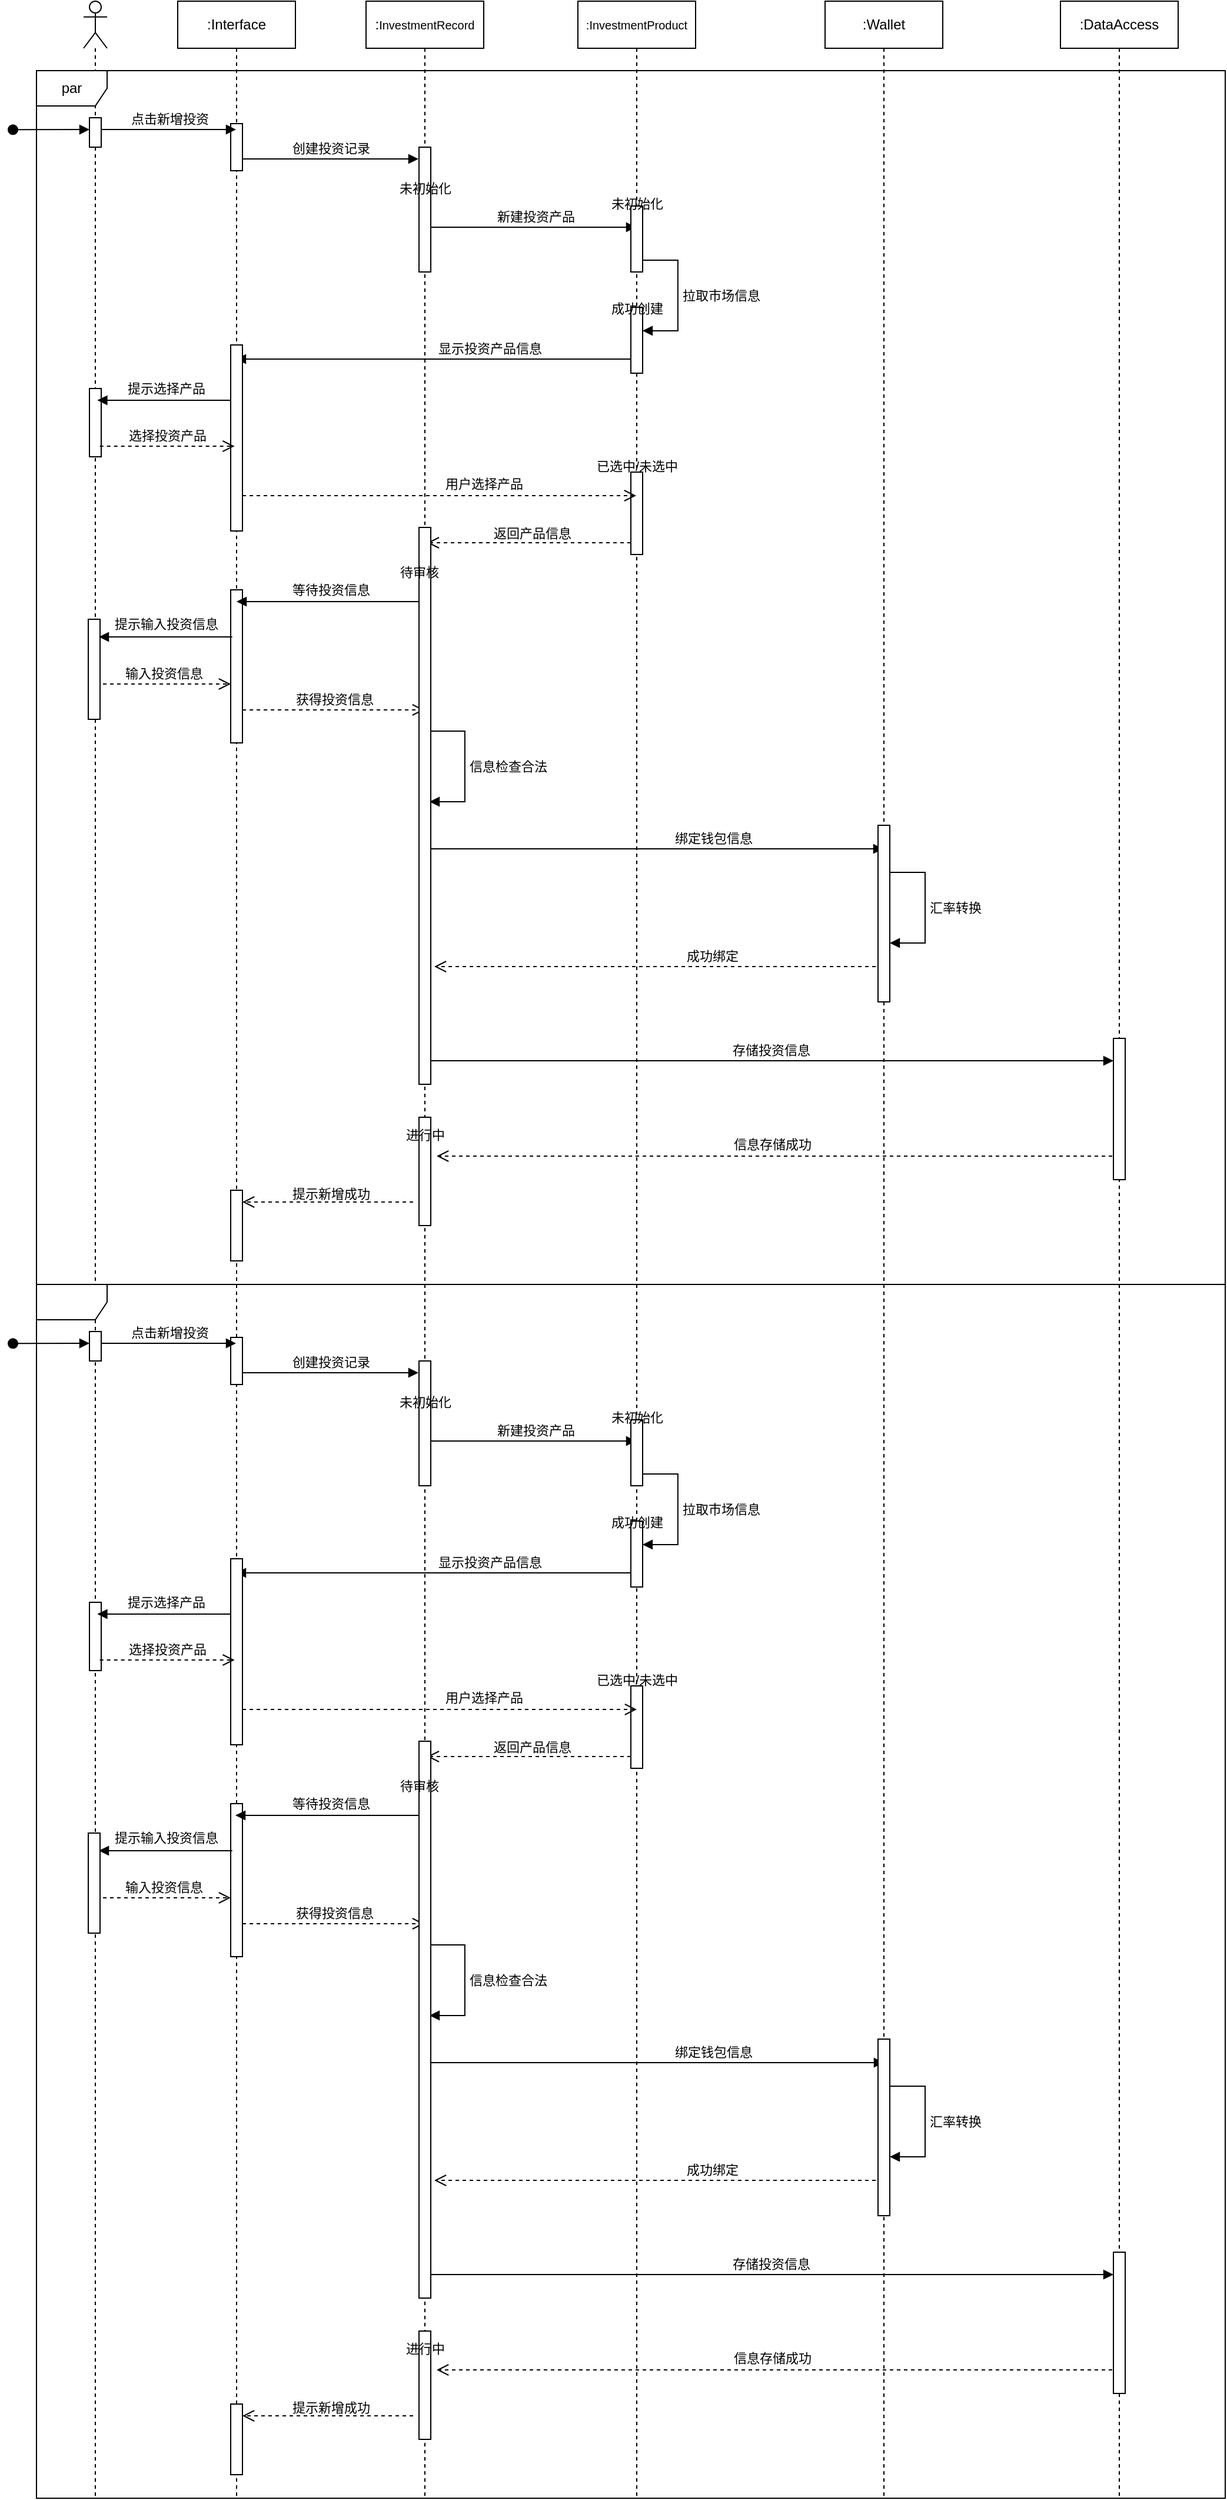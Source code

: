 <mxfile version="22.1.18" type="github">
  <diagram name="Page-1" id="2YBvvXClWsGukQMizWep">
    <mxGraphModel dx="2464" dy="832" grid="1" gridSize="10" guides="1" tooltips="1" connect="1" arrows="1" fold="1" page="1" pageScale="1" pageWidth="850" pageHeight="1100" math="0" shadow="0">
      <root>
        <mxCell id="0" />
        <mxCell id="1" parent="0" />
        <mxCell id="aM9ryv3xv72pqoxQDRHE-1" value="&lt;font style=&quot;font-size: 12px;&quot;&gt;:&lt;/font&gt;&lt;font style=&quot;font-size: 10px;&quot;&gt;InvestmentRecord&lt;/font&gt;" style="shape=umlLifeline;perimeter=lifelinePerimeter;whiteSpace=wrap;html=1;container=0;dropTarget=0;collapsible=0;recursiveResize=0;outlineConnect=0;portConstraint=eastwest;newEdgeStyle={&quot;edgeStyle&quot;:&quot;elbowEdgeStyle&quot;,&quot;elbow&quot;:&quot;vertical&quot;,&quot;curved&quot;:0,&quot;rounded&quot;:0};" parent="1" vertex="1">
          <mxGeometry x="270" y="50" width="100" height="2120" as="geometry" />
        </mxCell>
        <mxCell id="0F8jDRwpQhIUNMn6P4Vn-10" value="" style="html=1;points=[[0,0,0,0,5],[0,1,0,0,-5],[1,0,0,0,5],[1,1,0,0,-5]];perimeter=orthogonalPerimeter;outlineConnect=0;targetShapes=umlLifeline;portConstraint=eastwest;newEdgeStyle={&quot;curved&quot;:0,&quot;rounded&quot;:0};" parent="aM9ryv3xv72pqoxQDRHE-1" vertex="1">
          <mxGeometry x="45" y="124" width="10" height="106" as="geometry" />
        </mxCell>
        <mxCell id="0F8jDRwpQhIUNMn6P4Vn-77" value="" style="html=1;points=[];perimeter=orthogonalPerimeter;outlineConnect=0;targetShapes=umlLifeline;portConstraint=eastwest;newEdgeStyle={&quot;edgeStyle&quot;:&quot;elbowEdgeStyle&quot;,&quot;elbow&quot;:&quot;vertical&quot;,&quot;curved&quot;:0,&quot;rounded&quot;:0};" parent="aM9ryv3xv72pqoxQDRHE-1" vertex="1">
          <mxGeometry x="45" y="948" width="10" height="92" as="geometry" />
        </mxCell>
        <mxCell id="aM9ryv3xv72pqoxQDRHE-5" value="&lt;font style=&quot;font-size: 10px;&quot;&gt;:InvestmentProduct&lt;/font&gt;" style="shape=umlLifeline;perimeter=lifelinePerimeter;whiteSpace=wrap;html=1;container=0;dropTarget=0;collapsible=0;recursiveResize=0;outlineConnect=0;portConstraint=eastwest;newEdgeStyle={&quot;edgeStyle&quot;:&quot;elbowEdgeStyle&quot;,&quot;elbow&quot;:&quot;vertical&quot;,&quot;curved&quot;:0,&quot;rounded&quot;:0};" parent="1" vertex="1">
          <mxGeometry x="450" y="50" width="100" height="2120" as="geometry" />
        </mxCell>
        <mxCell id="ZWPyIBg1fmBrResqL_RG-47" value="" style="html=1;points=[];perimeter=orthogonalPerimeter;outlineConnect=0;targetShapes=umlLifeline;portConstraint=eastwest;newEdgeStyle={&quot;edgeStyle&quot;:&quot;elbowEdgeStyle&quot;,&quot;elbow&quot;:&quot;vertical&quot;,&quot;curved&quot;:0,&quot;rounded&quot;:0};" vertex="1" parent="aM9ryv3xv72pqoxQDRHE-5">
          <mxGeometry x="45" y="260" width="10" height="56" as="geometry" />
        </mxCell>
        <mxCell id="ZWPyIBg1fmBrResqL_RG-60" value="" style="html=1;points=[];perimeter=orthogonalPerimeter;outlineConnect=0;targetShapes=umlLifeline;portConstraint=eastwest;newEdgeStyle={&quot;edgeStyle&quot;:&quot;elbowEdgeStyle&quot;,&quot;elbow&quot;:&quot;vertical&quot;,&quot;curved&quot;:0,&quot;rounded&quot;:0};" vertex="1" parent="aM9ryv3xv72pqoxQDRHE-5">
          <mxGeometry x="45" y="400" width="10" height="70" as="geometry" />
        </mxCell>
        <mxCell id="ORx9DDc8K5r6ulXrz52M-3" value="" style="shape=umlLifeline;perimeter=lifelinePerimeter;whiteSpace=wrap;html=1;container=1;dropTarget=0;collapsible=0;recursiveResize=0;outlineConnect=0;portConstraint=eastwest;newEdgeStyle={&quot;curved&quot;:0,&quot;rounded&quot;:0};participant=umlActor;" parent="1" vertex="1">
          <mxGeometry x="30" y="50" width="20" height="2120" as="geometry" />
        </mxCell>
        <mxCell id="aM9ryv3xv72pqoxQDRHE-2" value="" style="html=1;points=[];perimeter=orthogonalPerimeter;outlineConnect=0;targetShapes=umlLifeline;portConstraint=eastwest;newEdgeStyle={&quot;edgeStyle&quot;:&quot;elbowEdgeStyle&quot;,&quot;elbow&quot;:&quot;vertical&quot;,&quot;curved&quot;:0,&quot;rounded&quot;:0};" parent="ORx9DDc8K5r6ulXrz52M-3" vertex="1">
          <mxGeometry x="5" y="99" width="10" height="25" as="geometry" />
        </mxCell>
        <mxCell id="ZWPyIBg1fmBrResqL_RG-54" value="" style="html=1;points=[];perimeter=orthogonalPerimeter;outlineConnect=0;targetShapes=umlLifeline;portConstraint=eastwest;newEdgeStyle={&quot;edgeStyle&quot;:&quot;elbowEdgeStyle&quot;,&quot;elbow&quot;:&quot;vertical&quot;,&quot;curved&quot;:0,&quot;rounded&quot;:0};" vertex="1" parent="ORx9DDc8K5r6ulXrz52M-3">
          <mxGeometry x="5" y="329" width="10" height="58" as="geometry" />
        </mxCell>
        <mxCell id="aM9ryv3xv72pqoxQDRHE-3" value="" style="html=1;verticalAlign=bottom;startArrow=oval;endArrow=block;startSize=8;edgeStyle=elbowEdgeStyle;elbow=vertical;curved=0;rounded=0;" parent="1" edge="1">
          <mxGeometry x="0.001" relative="1" as="geometry">
            <mxPoint x="-30" y="159.14" as="sourcePoint" />
            <mxPoint x="35" y="159.14" as="targetPoint" />
            <mxPoint as="offset" />
          </mxGeometry>
        </mxCell>
        <mxCell id="0F8jDRwpQhIUNMn6P4Vn-1" value=":Interface" style="shape=umlLifeline;perimeter=lifelinePerimeter;whiteSpace=wrap;html=1;container=1;dropTarget=0;collapsible=0;recursiveResize=0;outlineConnect=0;portConstraint=eastwest;newEdgeStyle={&quot;curved&quot;:0,&quot;rounded&quot;:0};" parent="1" vertex="1">
          <mxGeometry x="110" y="50" width="100" height="2120" as="geometry" />
        </mxCell>
        <mxCell id="0F8jDRwpQhIUNMn6P4Vn-27" value="" style="html=1;points=[];perimeter=orthogonalPerimeter;outlineConnect=0;targetShapes=umlLifeline;portConstraint=eastwest;newEdgeStyle={&quot;edgeStyle&quot;:&quot;elbowEdgeStyle&quot;,&quot;elbow&quot;:&quot;vertical&quot;,&quot;curved&quot;:0,&quot;rounded&quot;:0};" parent="0F8jDRwpQhIUNMn6P4Vn-1" vertex="1">
          <mxGeometry x="45" y="104" width="10" height="40" as="geometry" />
        </mxCell>
        <mxCell id="0F8jDRwpQhIUNMn6P4Vn-24" value="" style="html=1;points=[];perimeter=orthogonalPerimeter;outlineConnect=0;targetShapes=umlLifeline;portConstraint=eastwest;newEdgeStyle={&quot;edgeStyle&quot;:&quot;elbowEdgeStyle&quot;,&quot;elbow&quot;:&quot;vertical&quot;,&quot;curved&quot;:0,&quot;rounded&quot;:0};" parent="0F8jDRwpQhIUNMn6P4Vn-1" vertex="1">
          <mxGeometry x="45" y="500" width="10" height="130" as="geometry" />
        </mxCell>
        <mxCell id="ZWPyIBg1fmBrResqL_RG-86" value="" style="html=1;points=[];perimeter=orthogonalPerimeter;outlineConnect=0;targetShapes=umlLifeline;portConstraint=eastwest;newEdgeStyle={&quot;edgeStyle&quot;:&quot;elbowEdgeStyle&quot;,&quot;elbow&quot;:&quot;vertical&quot;,&quot;curved&quot;:0,&quot;rounded&quot;:0};" vertex="1" parent="0F8jDRwpQhIUNMn6P4Vn-1">
          <mxGeometry x="45" y="1010" width="10" height="60" as="geometry" />
        </mxCell>
        <mxCell id="0F8jDRwpQhIUNMn6P4Vn-3" value="点击新增投资" style="html=1;verticalAlign=bottom;endArrow=block;curved=0;rounded=0;" parent="1" edge="1">
          <mxGeometry x="-0.0" width="80" relative="1" as="geometry">
            <mxPoint x="45" y="159" as="sourcePoint" />
            <mxPoint x="159.5" y="159" as="targetPoint" />
            <mxPoint as="offset" />
          </mxGeometry>
        </mxCell>
        <mxCell id="0F8jDRwpQhIUNMn6P4Vn-5" value=":DataAccess" style="shape=umlLifeline;perimeter=lifelinePerimeter;whiteSpace=wrap;html=1;container=1;dropTarget=0;collapsible=0;recursiveResize=0;outlineConnect=0;portConstraint=eastwest;newEdgeStyle={&quot;curved&quot;:0,&quot;rounded&quot;:0};" parent="1" vertex="1">
          <mxGeometry x="860" y="50" width="100" height="2120" as="geometry" />
        </mxCell>
        <mxCell id="ZWPyIBg1fmBrResqL_RG-74" value="" style="html=1;points=[];perimeter=orthogonalPerimeter;outlineConnect=0;targetShapes=umlLifeline;portConstraint=eastwest;newEdgeStyle={&quot;edgeStyle&quot;:&quot;elbowEdgeStyle&quot;,&quot;elbow&quot;:&quot;vertical&quot;,&quot;curved&quot;:0,&quot;rounded&quot;:0};" vertex="1" parent="0F8jDRwpQhIUNMn6P4Vn-5">
          <mxGeometry x="45" y="881" width="10" height="120" as="geometry" />
        </mxCell>
        <mxCell id="0F8jDRwpQhIUNMn6P4Vn-6" value="创建投资记录" style="html=1;verticalAlign=bottom;endArrow=block;curved=0;rounded=0;" parent="1" source="0F8jDRwpQhIUNMn6P4Vn-27" edge="1">
          <mxGeometry x="0.003" width="80" relative="1" as="geometry">
            <mxPoint x="170" y="184" as="sourcePoint" />
            <mxPoint x="314.5" y="184" as="targetPoint" />
            <mxPoint as="offset" />
          </mxGeometry>
        </mxCell>
        <mxCell id="0F8jDRwpQhIUNMn6P4Vn-11" value="&lt;font style=&quot;font-size: 11px;&quot;&gt;未初始化&lt;/font&gt;" style="text;html=1;align=center;verticalAlign=middle;resizable=0;points=[];autosize=1;strokeColor=none;fillColor=none;" parent="1" vertex="1">
          <mxGeometry x="285" y="194" width="70" height="30" as="geometry" />
        </mxCell>
        <mxCell id="0F8jDRwpQhIUNMn6P4Vn-13" value="&lt;font style=&quot;font-size: 11px;&quot;&gt;新建投资产品&lt;/font&gt;" style="text;html=1;align=center;verticalAlign=middle;resizable=0;points=[];autosize=1;strokeColor=none;fillColor=none;" parent="1" vertex="1">
          <mxGeometry x="369" y="218" width="90" height="30" as="geometry" />
        </mxCell>
        <mxCell id="0F8jDRwpQhIUNMn6P4Vn-14" value="" style="html=1;verticalAlign=bottom;endArrow=block;curved=0;rounded=0;" parent="1" edge="1">
          <mxGeometry width="80" relative="1" as="geometry">
            <mxPoint x="325" y="242" as="sourcePoint" />
            <mxPoint x="499.5" y="242" as="targetPoint" />
          </mxGeometry>
        </mxCell>
        <mxCell id="0F8jDRwpQhIUNMn6P4Vn-16" value="&lt;font style=&quot;font-size: 11px;&quot;&gt;提示选择产品&lt;/font&gt;" style="text;html=1;align=center;verticalAlign=middle;resizable=0;points=[];autosize=1;strokeColor=none;fillColor=none;" parent="1" vertex="1">
          <mxGeometry x="55.07" y="364" width="90" height="30" as="geometry" />
        </mxCell>
        <mxCell id="0F8jDRwpQhIUNMn6P4Vn-22" value="输入投资信息" style="html=1;verticalAlign=bottom;endArrow=open;dashed=1;endSize=8;curved=0;rounded=0;" parent="1" edge="1">
          <mxGeometry x="-0.0" relative="1" as="geometry">
            <mxPoint x="40.5" y="630" as="sourcePoint" />
            <mxPoint x="155" y="630" as="targetPoint" />
            <mxPoint as="offset" />
          </mxGeometry>
        </mxCell>
        <mxCell id="0F8jDRwpQhIUNMn6P4Vn-23" value="获得投资信息" style="html=1;verticalAlign=bottom;endArrow=open;dashed=1;endSize=8;curved=0;rounded=0;" parent="1" edge="1">
          <mxGeometry x="-0.0" relative="1" as="geometry">
            <mxPoint x="165.04" y="652" as="sourcePoint" />
            <mxPoint x="319.54" y="652" as="targetPoint" />
            <mxPoint as="offset" />
          </mxGeometry>
        </mxCell>
        <mxCell id="0F8jDRwpQhIUNMn6P4Vn-25" value="" style="html=1;verticalAlign=bottom;endArrow=block;curved=0;rounded=0;exitX=0.961;exitY=1;exitDx=0;exitDy=0;exitPerimeter=0;" parent="1" edge="1" target="0F8jDRwpQhIUNMn6P4Vn-1">
          <mxGeometry width="80" relative="1" as="geometry">
            <mxPoint x="315.0" y="560" as="sourcePoint" />
            <mxPoint x="201.68" y="560" as="targetPoint" />
          </mxGeometry>
        </mxCell>
        <mxCell id="0F8jDRwpQhIUNMn6P4Vn-38" value="拉取市场信息" style="html=1;align=left;spacingLeft=2;endArrow=block;rounded=0;edgeStyle=orthogonalEdgeStyle;curved=0;rounded=0;" parent="1" edge="1">
          <mxGeometry relative="1" as="geometry">
            <mxPoint x="504.97" y="270" as="sourcePoint" />
            <Array as="points">
              <mxPoint x="534.97" y="269.97" />
              <mxPoint x="534.97" y="329.97" />
            </Array>
            <mxPoint x="504.97" y="329.97" as="targetPoint" />
            <mxPoint as="offset" />
          </mxGeometry>
        </mxCell>
        <mxCell id="0F8jDRwpQhIUNMn6P4Vn-66" value="信息检查合法" style="html=1;align=left;spacingLeft=2;endArrow=block;rounded=0;edgeStyle=orthogonalEdgeStyle;curved=0;rounded=0;" parent="1" edge="1">
          <mxGeometry x="-0.001" relative="1" as="geometry">
            <mxPoint x="323.97" y="670" as="sourcePoint" />
            <Array as="points">
              <mxPoint x="353.97" y="669.97" />
              <mxPoint x="353.97" y="729.97" />
            </Array>
            <mxPoint x="323.97" y="729.97" as="targetPoint" />
            <mxPoint as="offset" />
          </mxGeometry>
        </mxCell>
        <mxCell id="0F8jDRwpQhIUNMn6P4Vn-79" value="&lt;font style=&quot;font-size: 11px;&quot;&gt;进行中&lt;/font&gt;" style="text;html=1;align=center;verticalAlign=middle;resizable=0;points=[];autosize=1;strokeColor=none;fillColor=none;" parent="1" vertex="1">
          <mxGeometry x="290" y="998" width="60" height="30" as="geometry" />
        </mxCell>
        <mxCell id="0F8jDRwpQhIUNMn6P4Vn-96" value="" style="html=1;verticalAlign=bottom;endArrow=block;curved=0;rounded=0;" parent="1" edge="1" target="ZWPyIBg1fmBrResqL_RG-1">
          <mxGeometry width="80" relative="1" as="geometry">
            <mxPoint x="325" y="770" as="sourcePoint" />
            <mxPoint x="483.5" y="770" as="targetPoint" />
          </mxGeometry>
        </mxCell>
        <mxCell id="0F8jDRwpQhIUNMn6P4Vn-97" value="" style="html=1;verticalAlign=bottom;endArrow=open;dashed=1;endSize=8;curved=0;rounded=0;" parent="1" edge="1">
          <mxGeometry x="0.003" relative="1" as="geometry">
            <mxPoint x="703" y="870.0" as="sourcePoint" />
            <mxPoint x="328" y="870" as="targetPoint" />
            <mxPoint as="offset" />
          </mxGeometry>
        </mxCell>
        <mxCell id="ZWPyIBg1fmBrResqL_RG-1" value=":Wallet" style="shape=umlLifeline;perimeter=lifelinePerimeter;whiteSpace=wrap;html=1;container=1;dropTarget=0;collapsible=0;recursiveResize=0;outlineConnect=0;portConstraint=eastwest;newEdgeStyle={&quot;curved&quot;:0,&quot;rounded&quot;:0};" vertex="1" parent="1">
          <mxGeometry x="660" y="50" width="100" height="2120" as="geometry" />
        </mxCell>
        <mxCell id="ZWPyIBg1fmBrResqL_RG-2" value="par" style="shape=umlFrame;whiteSpace=wrap;html=1;pointerEvents=0;" vertex="1" parent="1">
          <mxGeometry x="-10" y="109" width="1010" height="1031" as="geometry" />
        </mxCell>
        <mxCell id="ZWPyIBg1fmBrResqL_RG-39" value="" style="html=1;points=[];perimeter=orthogonalPerimeter;outlineConnect=0;targetShapes=umlLifeline;portConstraint=eastwest;newEdgeStyle={&quot;edgeStyle&quot;:&quot;elbowEdgeStyle&quot;,&quot;elbow&quot;:&quot;vertical&quot;,&quot;curved&quot;:0,&quot;rounded&quot;:0};" vertex="1" parent="1">
          <mxGeometry x="495" y="224" width="10" height="56" as="geometry" />
        </mxCell>
        <mxCell id="ZWPyIBg1fmBrResqL_RG-46" value="&lt;font style=&quot;font-size: 11px;&quot;&gt;未初始化&lt;/font&gt;" style="text;html=1;align=center;verticalAlign=middle;resizable=0;points=[];autosize=1;strokeColor=none;fillColor=none;" vertex="1" parent="1">
          <mxGeometry x="465" y="207" width="70" height="30" as="geometry" />
        </mxCell>
        <mxCell id="ZWPyIBg1fmBrResqL_RG-48" value="&lt;font style=&quot;font-size: 11px;&quot;&gt;成功创建&lt;/font&gt;" style="text;html=1;align=center;verticalAlign=middle;resizable=0;points=[];autosize=1;strokeColor=none;fillColor=none;" vertex="1" parent="1">
          <mxGeometry x="465" y="296" width="70" height="30" as="geometry" />
        </mxCell>
        <mxCell id="ZWPyIBg1fmBrResqL_RG-51" value="" style="html=1;verticalAlign=bottom;endArrow=block;curved=0;rounded=0;exitX=0.961;exitY=1;exitDx=0;exitDy=0;exitPerimeter=0;" edge="1" parent="1">
          <mxGeometry width="80" relative="1" as="geometry">
            <mxPoint x="495.0" y="354" as="sourcePoint" />
            <mxPoint x="159.5" y="354" as="targetPoint" />
          </mxGeometry>
        </mxCell>
        <mxCell id="ZWPyIBg1fmBrResqL_RG-50" value="" style="html=1;points=[];perimeter=orthogonalPerimeter;outlineConnect=0;targetShapes=umlLifeline;portConstraint=eastwest;newEdgeStyle={&quot;edgeStyle&quot;:&quot;elbowEdgeStyle&quot;,&quot;elbow&quot;:&quot;vertical&quot;,&quot;curved&quot;:0,&quot;rounded&quot;:0};" vertex="1" parent="1">
          <mxGeometry x="155" y="342" width="10" height="158" as="geometry" />
        </mxCell>
        <mxCell id="ZWPyIBg1fmBrResqL_RG-52" value="&lt;font style=&quot;font-size: 11px;&quot;&gt;显示投资产品信息&lt;/font&gt;" style="text;html=1;align=center;verticalAlign=middle;resizable=0;points=[];autosize=1;strokeColor=none;fillColor=none;" vertex="1" parent="1">
          <mxGeometry x="319.54" y="330" width="110" height="30" as="geometry" />
        </mxCell>
        <mxCell id="ZWPyIBg1fmBrResqL_RG-57" value="" style="html=1;verticalAlign=bottom;endArrow=block;curved=0;rounded=0;exitX=0.961;exitY=1;exitDx=0;exitDy=0;exitPerimeter=0;" edge="1" parent="1">
          <mxGeometry width="80" relative="1" as="geometry">
            <mxPoint x="155.0" y="389" as="sourcePoint" />
            <mxPoint x="41.68" y="389" as="targetPoint" />
          </mxGeometry>
        </mxCell>
        <mxCell id="ZWPyIBg1fmBrResqL_RG-58" value="选择投资产品" style="html=1;verticalAlign=bottom;endArrow=open;dashed=1;endSize=8;curved=0;rounded=0;" edge="1" parent="1">
          <mxGeometry x="-0.0" relative="1" as="geometry">
            <mxPoint x="43.82" y="428" as="sourcePoint" />
            <mxPoint x="158.32" y="428" as="targetPoint" />
            <mxPoint as="offset" />
          </mxGeometry>
        </mxCell>
        <mxCell id="ZWPyIBg1fmBrResqL_RG-59" value="" style="html=1;verticalAlign=bottom;endArrow=open;dashed=1;endSize=8;curved=0;rounded=0;" edge="1" parent="1" target="aM9ryv3xv72pqoxQDRHE-5">
          <mxGeometry x="-0.0" relative="1" as="geometry">
            <mxPoint x="165" y="470" as="sourcePoint" />
            <mxPoint x="279.5" y="470" as="targetPoint" />
            <mxPoint as="offset" />
          </mxGeometry>
        </mxCell>
        <mxCell id="ZWPyIBg1fmBrResqL_RG-61" value="&lt;font style=&quot;font-size: 11px;&quot;&gt;用户选择产品&lt;/font&gt;" style="text;html=1;align=center;verticalAlign=middle;resizable=0;points=[];autosize=1;strokeColor=none;fillColor=none;" vertex="1" parent="1">
          <mxGeometry x="325" y="445" width="90" height="30" as="geometry" />
        </mxCell>
        <mxCell id="ZWPyIBg1fmBrResqL_RG-62" value="&lt;font style=&quot;font-size: 11px;&quot;&gt;已选中/未选中&lt;/font&gt;" style="text;html=1;align=center;verticalAlign=middle;resizable=0;points=[];autosize=1;strokeColor=none;fillColor=none;" vertex="1" parent="1">
          <mxGeometry x="455" y="430" width="90" height="30" as="geometry" />
        </mxCell>
        <mxCell id="ZWPyIBg1fmBrResqL_RG-63" value="" style="html=1;verticalAlign=bottom;endArrow=open;dashed=1;endSize=8;curved=0;rounded=0;" edge="1" parent="1">
          <mxGeometry x="-0.004" relative="1" as="geometry">
            <mxPoint x="495" y="510" as="sourcePoint" />
            <mxPoint x="321.929" y="510" as="targetPoint" />
            <mxPoint as="offset" />
          </mxGeometry>
        </mxCell>
        <mxCell id="ZWPyIBg1fmBrResqL_RG-64" value="&lt;font style=&quot;font-size: 11px;&quot;&gt;返回产品信息&lt;/font&gt;" style="text;html=1;align=center;verticalAlign=middle;resizable=0;points=[];autosize=1;strokeColor=none;fillColor=none;" vertex="1" parent="1">
          <mxGeometry x="366" y="487" width="90" height="30" as="geometry" />
        </mxCell>
        <mxCell id="ZWPyIBg1fmBrResqL_RG-66" value="" style="html=1;points=[[0,0,0,0,5],[0,1,0,0,-5],[1,0,0,0,5],[1,1,0,0,-5]];perimeter=orthogonalPerimeter;outlineConnect=0;targetShapes=umlLifeline;portConstraint=eastwest;newEdgeStyle={&quot;curved&quot;:0,&quot;rounded&quot;:0};" vertex="1" parent="1">
          <mxGeometry x="315" y="497" width="10" height="473" as="geometry" />
        </mxCell>
        <mxCell id="ZWPyIBg1fmBrResqL_RG-67" value="&lt;font style=&quot;font-size: 11px;&quot;&gt;待审核&lt;/font&gt;" style="text;html=1;align=center;verticalAlign=middle;resizable=0;points=[];autosize=1;strokeColor=none;fillColor=none;" vertex="1" parent="1">
          <mxGeometry x="285" y="520" width="60" height="30" as="geometry" />
        </mxCell>
        <mxCell id="0F8jDRwpQhIUNMn6P4Vn-4" value="" style="html=1;points=[];perimeter=orthogonalPerimeter;outlineConnect=0;targetShapes=umlLifeline;portConstraint=eastwest;newEdgeStyle={&quot;edgeStyle&quot;:&quot;elbowEdgeStyle&quot;,&quot;elbow&quot;:&quot;vertical&quot;,&quot;curved&quot;:0,&quot;rounded&quot;:0};" parent="1" vertex="1">
          <mxGeometry x="34" y="575" width="10" height="85" as="geometry" />
        </mxCell>
        <mxCell id="ZWPyIBg1fmBrResqL_RG-68" value="" style="html=1;verticalAlign=bottom;endArrow=block;curved=0;rounded=0;exitX=0.961;exitY=1;exitDx=0;exitDy=0;exitPerimeter=0;" edge="1" parent="1">
          <mxGeometry width="80" relative="1" as="geometry">
            <mxPoint x="156.32" y="590" as="sourcePoint" />
            <mxPoint x="43" y="590" as="targetPoint" />
          </mxGeometry>
        </mxCell>
        <mxCell id="ZWPyIBg1fmBrResqL_RG-69" value="&lt;font style=&quot;font-size: 11px;&quot;&gt;等待投资信息&lt;/font&gt;" style="text;html=1;align=center;verticalAlign=middle;resizable=0;points=[];autosize=1;strokeColor=none;fillColor=none;" vertex="1" parent="1">
          <mxGeometry x="195" y="535" width="90" height="30" as="geometry" />
        </mxCell>
        <mxCell id="ZWPyIBg1fmBrResqL_RG-70" value="&lt;font style=&quot;font-size: 11px;&quot;&gt;提示输入投资信息&lt;/font&gt;" style="text;html=1;align=center;verticalAlign=middle;resizable=0;points=[];autosize=1;strokeColor=none;fillColor=none;" vertex="1" parent="1">
          <mxGeometry x="45.07" y="564" width="110" height="30" as="geometry" />
        </mxCell>
        <mxCell id="0F8jDRwpQhIUNMn6P4Vn-93" value="" style="html=1;points=[];perimeter=orthogonalPerimeter;outlineConnect=0;targetShapes=umlLifeline;portConstraint=eastwest;newEdgeStyle={&quot;edgeStyle&quot;:&quot;elbowEdgeStyle&quot;,&quot;elbow&quot;:&quot;vertical&quot;,&quot;curved&quot;:0,&quot;rounded&quot;:0};" parent="1" vertex="1">
          <mxGeometry x="705" y="750" width="10" height="150" as="geometry" />
        </mxCell>
        <mxCell id="ZWPyIBg1fmBrResqL_RG-73" value="&lt;font style=&quot;font-size: 11px;&quot;&gt;绑定钱包信息&lt;/font&gt;" style="text;html=1;align=center;verticalAlign=middle;resizable=0;points=[];autosize=1;strokeColor=none;fillColor=none;" vertex="1" parent="1">
          <mxGeometry x="520" y="745.5" width="90" height="30" as="geometry" />
        </mxCell>
        <mxCell id="ZWPyIBg1fmBrResqL_RG-76" value="汇率转换" style="html=1;align=left;spacingLeft=2;endArrow=block;rounded=0;edgeStyle=orthogonalEdgeStyle;curved=0;rounded=0;" edge="1" parent="1">
          <mxGeometry relative="1" as="geometry">
            <mxPoint x="715" y="790" as="sourcePoint" />
            <Array as="points">
              <mxPoint x="745" y="789.97" />
              <mxPoint x="745" y="849.97" />
            </Array>
            <mxPoint x="715" y="849.97" as="targetPoint" />
            <mxPoint as="offset" />
          </mxGeometry>
        </mxCell>
        <mxCell id="ZWPyIBg1fmBrResqL_RG-78" value="&lt;font style=&quot;font-size: 11px;&quot;&gt;成功绑定&lt;/font&gt;" style="text;html=1;align=center;verticalAlign=middle;resizable=0;points=[];autosize=1;strokeColor=none;fillColor=none;" vertex="1" parent="1">
          <mxGeometry x="529" y="846" width="70" height="30" as="geometry" />
        </mxCell>
        <mxCell id="ZWPyIBg1fmBrResqL_RG-79" value="" style="html=1;verticalAlign=bottom;endArrow=block;curved=0;rounded=0;" edge="1" parent="1" target="ZWPyIBg1fmBrResqL_RG-74">
          <mxGeometry width="80" relative="1" as="geometry">
            <mxPoint x="325" y="950" as="sourcePoint" />
            <mxPoint x="710" y="950" as="targetPoint" />
          </mxGeometry>
        </mxCell>
        <mxCell id="ZWPyIBg1fmBrResqL_RG-80" value="&lt;font style=&quot;font-size: 11px;&quot;&gt;存储投资信息&lt;/font&gt;" style="text;html=1;align=center;verticalAlign=middle;resizable=0;points=[];autosize=1;strokeColor=none;fillColor=none;" vertex="1" parent="1">
          <mxGeometry x="569" y="926" width="90" height="30" as="geometry" />
        </mxCell>
        <mxCell id="ZWPyIBg1fmBrResqL_RG-81" value="" style="html=1;verticalAlign=bottom;endArrow=open;dashed=1;endSize=8;curved=0;rounded=0;" edge="1" parent="1">
          <mxGeometry x="0.003" relative="1" as="geometry">
            <mxPoint x="904" y="1031" as="sourcePoint" />
            <mxPoint x="330" y="1031" as="targetPoint" />
            <mxPoint as="offset" />
          </mxGeometry>
        </mxCell>
        <mxCell id="ZWPyIBg1fmBrResqL_RG-82" value="&lt;font style=&quot;font-size: 11px;&quot;&gt;信息存储成功&lt;/font&gt;" style="text;html=1;align=center;verticalAlign=middle;resizable=0;points=[];autosize=1;strokeColor=none;fillColor=none;" vertex="1" parent="1">
          <mxGeometry x="570" y="1006" width="90" height="30" as="geometry" />
        </mxCell>
        <mxCell id="ZWPyIBg1fmBrResqL_RG-88" value="" style="html=1;verticalAlign=bottom;endArrow=open;dashed=1;endSize=8;curved=0;rounded=0;" edge="1" parent="1">
          <mxGeometry x="0.003" relative="1" as="geometry">
            <mxPoint x="310" y="1070" as="sourcePoint" />
            <mxPoint x="165" y="1070" as="targetPoint" />
            <mxPoint as="offset" />
          </mxGeometry>
        </mxCell>
        <mxCell id="ZWPyIBg1fmBrResqL_RG-89" value="&lt;font style=&quot;font-size: 11px;&quot;&gt;提示新增成功&lt;/font&gt;" style="text;html=1;align=center;verticalAlign=middle;resizable=0;points=[];autosize=1;strokeColor=none;fillColor=none;" vertex="1" parent="1">
          <mxGeometry x="195" y="1048" width="90" height="30" as="geometry" />
        </mxCell>
        <mxCell id="ZWPyIBg1fmBrResqL_RG-255" value="" style="html=1;points=[[0,0,0,0,5],[0,1,0,0,-5],[1,0,0,0,5],[1,1,0,0,-5]];perimeter=orthogonalPerimeter;outlineConnect=0;targetShapes=umlLifeline;portConstraint=eastwest;newEdgeStyle={&quot;curved&quot;:0,&quot;rounded&quot;:0};" vertex="1" parent="1">
          <mxGeometry x="315" y="1205" width="10" height="106" as="geometry" />
        </mxCell>
        <mxCell id="ZWPyIBg1fmBrResqL_RG-256" value="" style="html=1;points=[];perimeter=orthogonalPerimeter;outlineConnect=0;targetShapes=umlLifeline;portConstraint=eastwest;newEdgeStyle={&quot;edgeStyle&quot;:&quot;elbowEdgeStyle&quot;,&quot;elbow&quot;:&quot;vertical&quot;,&quot;curved&quot;:0,&quot;rounded&quot;:0};" vertex="1" parent="1">
          <mxGeometry x="315" y="2029" width="10" height="92" as="geometry" />
        </mxCell>
        <mxCell id="ZWPyIBg1fmBrResqL_RG-257" value="" style="html=1;points=[];perimeter=orthogonalPerimeter;outlineConnect=0;targetShapes=umlLifeline;portConstraint=eastwest;newEdgeStyle={&quot;edgeStyle&quot;:&quot;elbowEdgeStyle&quot;,&quot;elbow&quot;:&quot;vertical&quot;,&quot;curved&quot;:0,&quot;rounded&quot;:0};" vertex="1" parent="1">
          <mxGeometry x="495" y="1341" width="10" height="56" as="geometry" />
        </mxCell>
        <mxCell id="ZWPyIBg1fmBrResqL_RG-258" value="" style="html=1;points=[];perimeter=orthogonalPerimeter;outlineConnect=0;targetShapes=umlLifeline;portConstraint=eastwest;newEdgeStyle={&quot;edgeStyle&quot;:&quot;elbowEdgeStyle&quot;,&quot;elbow&quot;:&quot;vertical&quot;,&quot;curved&quot;:0,&quot;rounded&quot;:0};" vertex="1" parent="1">
          <mxGeometry x="495" y="1481" width="10" height="70" as="geometry" />
        </mxCell>
        <mxCell id="ZWPyIBg1fmBrResqL_RG-259" value="" style="html=1;points=[];perimeter=orthogonalPerimeter;outlineConnect=0;targetShapes=umlLifeline;portConstraint=eastwest;newEdgeStyle={&quot;edgeStyle&quot;:&quot;elbowEdgeStyle&quot;,&quot;elbow&quot;:&quot;vertical&quot;,&quot;curved&quot;:0,&quot;rounded&quot;:0};" vertex="1" parent="1">
          <mxGeometry x="35" y="1180" width="10" height="25" as="geometry" />
        </mxCell>
        <mxCell id="ZWPyIBg1fmBrResqL_RG-260" value="" style="html=1;points=[];perimeter=orthogonalPerimeter;outlineConnect=0;targetShapes=umlLifeline;portConstraint=eastwest;newEdgeStyle={&quot;edgeStyle&quot;:&quot;elbowEdgeStyle&quot;,&quot;elbow&quot;:&quot;vertical&quot;,&quot;curved&quot;:0,&quot;rounded&quot;:0};" vertex="1" parent="1">
          <mxGeometry x="35" y="1410" width="10" height="58" as="geometry" />
        </mxCell>
        <mxCell id="ZWPyIBg1fmBrResqL_RG-261" value="" style="html=1;verticalAlign=bottom;startArrow=oval;endArrow=block;startSize=8;edgeStyle=elbowEdgeStyle;elbow=vertical;curved=0;rounded=0;" edge="1" parent="1">
          <mxGeometry x="0.001" relative="1" as="geometry">
            <mxPoint x="-30" y="1190.14" as="sourcePoint" />
            <mxPoint x="35" y="1190.14" as="targetPoint" />
            <mxPoint as="offset" />
          </mxGeometry>
        </mxCell>
        <mxCell id="ZWPyIBg1fmBrResqL_RG-262" value="" style="html=1;points=[];perimeter=orthogonalPerimeter;outlineConnect=0;targetShapes=umlLifeline;portConstraint=eastwest;newEdgeStyle={&quot;edgeStyle&quot;:&quot;elbowEdgeStyle&quot;,&quot;elbow&quot;:&quot;vertical&quot;,&quot;curved&quot;:0,&quot;rounded&quot;:0};" vertex="1" parent="1">
          <mxGeometry x="155" y="1185" width="10" height="40" as="geometry" />
        </mxCell>
        <mxCell id="ZWPyIBg1fmBrResqL_RG-263" value="" style="html=1;points=[];perimeter=orthogonalPerimeter;outlineConnect=0;targetShapes=umlLifeline;portConstraint=eastwest;newEdgeStyle={&quot;edgeStyle&quot;:&quot;elbowEdgeStyle&quot;,&quot;elbow&quot;:&quot;vertical&quot;,&quot;curved&quot;:0,&quot;rounded&quot;:0};" vertex="1" parent="1">
          <mxGeometry x="155" y="1581" width="10" height="130" as="geometry" />
        </mxCell>
        <mxCell id="ZWPyIBg1fmBrResqL_RG-264" value="" style="html=1;points=[];perimeter=orthogonalPerimeter;outlineConnect=0;targetShapes=umlLifeline;portConstraint=eastwest;newEdgeStyle={&quot;edgeStyle&quot;:&quot;elbowEdgeStyle&quot;,&quot;elbow&quot;:&quot;vertical&quot;,&quot;curved&quot;:0,&quot;rounded&quot;:0};" vertex="1" parent="1">
          <mxGeometry x="155" y="2091" width="10" height="60" as="geometry" />
        </mxCell>
        <mxCell id="ZWPyIBg1fmBrResqL_RG-265" value="点击新增投资" style="html=1;verticalAlign=bottom;endArrow=block;curved=0;rounded=0;" edge="1" parent="1">
          <mxGeometry x="-0.0" width="80" relative="1" as="geometry">
            <mxPoint x="45" y="1190" as="sourcePoint" />
            <mxPoint x="159.5" y="1190" as="targetPoint" />
            <mxPoint as="offset" />
          </mxGeometry>
        </mxCell>
        <mxCell id="ZWPyIBg1fmBrResqL_RG-266" value="" style="html=1;points=[];perimeter=orthogonalPerimeter;outlineConnect=0;targetShapes=umlLifeline;portConstraint=eastwest;newEdgeStyle={&quot;edgeStyle&quot;:&quot;elbowEdgeStyle&quot;,&quot;elbow&quot;:&quot;vertical&quot;,&quot;curved&quot;:0,&quot;rounded&quot;:0};" vertex="1" parent="1">
          <mxGeometry x="905" y="1962" width="10" height="120" as="geometry" />
        </mxCell>
        <mxCell id="ZWPyIBg1fmBrResqL_RG-267" value="创建投资记录" style="html=1;verticalAlign=bottom;endArrow=block;curved=0;rounded=0;" edge="1" parent="1" source="ZWPyIBg1fmBrResqL_RG-262">
          <mxGeometry x="0.003" width="80" relative="1" as="geometry">
            <mxPoint x="170" y="1215" as="sourcePoint" />
            <mxPoint x="314.5" y="1215" as="targetPoint" />
            <mxPoint as="offset" />
          </mxGeometry>
        </mxCell>
        <mxCell id="ZWPyIBg1fmBrResqL_RG-268" value="&lt;font style=&quot;font-size: 11px;&quot;&gt;未初始化&lt;/font&gt;" style="text;html=1;align=center;verticalAlign=middle;resizable=0;points=[];autosize=1;strokeColor=none;fillColor=none;" vertex="1" parent="1">
          <mxGeometry x="285" y="1225" width="70" height="30" as="geometry" />
        </mxCell>
        <mxCell id="ZWPyIBg1fmBrResqL_RG-269" value="&lt;font style=&quot;font-size: 11px;&quot;&gt;新建投资产品&lt;/font&gt;" style="text;html=1;align=center;verticalAlign=middle;resizable=0;points=[];autosize=1;strokeColor=none;fillColor=none;" vertex="1" parent="1">
          <mxGeometry x="369" y="1249" width="90" height="30" as="geometry" />
        </mxCell>
        <mxCell id="ZWPyIBg1fmBrResqL_RG-270" value="" style="html=1;verticalAlign=bottom;endArrow=block;curved=0;rounded=0;" edge="1" parent="1">
          <mxGeometry width="80" relative="1" as="geometry">
            <mxPoint x="325" y="1273" as="sourcePoint" />
            <mxPoint x="499.5" y="1273" as="targetPoint" />
          </mxGeometry>
        </mxCell>
        <mxCell id="ZWPyIBg1fmBrResqL_RG-271" value="&lt;font style=&quot;font-size: 11px;&quot;&gt;提示选择产品&lt;/font&gt;" style="text;html=1;align=center;verticalAlign=middle;resizable=0;points=[];autosize=1;strokeColor=none;fillColor=none;" vertex="1" parent="1">
          <mxGeometry x="55.07" y="1395" width="90" height="30" as="geometry" />
        </mxCell>
        <mxCell id="ZWPyIBg1fmBrResqL_RG-272" value="输入投资信息" style="html=1;verticalAlign=bottom;endArrow=open;dashed=1;endSize=8;curved=0;rounded=0;" edge="1" parent="1">
          <mxGeometry x="-0.0" relative="1" as="geometry">
            <mxPoint x="40.5" y="1661" as="sourcePoint" />
            <mxPoint x="155" y="1661" as="targetPoint" />
            <mxPoint as="offset" />
          </mxGeometry>
        </mxCell>
        <mxCell id="ZWPyIBg1fmBrResqL_RG-273" value="获得投资信息" style="html=1;verticalAlign=bottom;endArrow=open;dashed=1;endSize=8;curved=0;rounded=0;" edge="1" parent="1">
          <mxGeometry x="-0.0" relative="1" as="geometry">
            <mxPoint x="165.04" y="1683" as="sourcePoint" />
            <mxPoint x="319.54" y="1683" as="targetPoint" />
            <mxPoint as="offset" />
          </mxGeometry>
        </mxCell>
        <mxCell id="ZWPyIBg1fmBrResqL_RG-274" value="" style="html=1;verticalAlign=bottom;endArrow=block;curved=0;rounded=0;exitX=0.961;exitY=1;exitDx=0;exitDy=0;exitPerimeter=0;" edge="1" parent="1">
          <mxGeometry width="80" relative="1" as="geometry">
            <mxPoint x="315.0" y="1591" as="sourcePoint" />
            <mxPoint x="159" y="1591" as="targetPoint" />
          </mxGeometry>
        </mxCell>
        <mxCell id="ZWPyIBg1fmBrResqL_RG-275" value="拉取市场信息" style="html=1;align=left;spacingLeft=2;endArrow=block;rounded=0;edgeStyle=orthogonalEdgeStyle;curved=0;rounded=0;" edge="1" parent="1">
          <mxGeometry relative="1" as="geometry">
            <mxPoint x="504.97" y="1301" as="sourcePoint" />
            <Array as="points">
              <mxPoint x="534.97" y="1300.97" />
              <mxPoint x="534.97" y="1360.97" />
            </Array>
            <mxPoint x="504.97" y="1360.97" as="targetPoint" />
            <mxPoint as="offset" />
          </mxGeometry>
        </mxCell>
        <mxCell id="ZWPyIBg1fmBrResqL_RG-276" value="信息检查合法" style="html=1;align=left;spacingLeft=2;endArrow=block;rounded=0;edgeStyle=orthogonalEdgeStyle;curved=0;rounded=0;" edge="1" parent="1">
          <mxGeometry x="-0.001" relative="1" as="geometry">
            <mxPoint x="323.97" y="1701" as="sourcePoint" />
            <Array as="points">
              <mxPoint x="353.97" y="1700.97" />
              <mxPoint x="353.97" y="1760.97" />
            </Array>
            <mxPoint x="323.97" y="1760.97" as="targetPoint" />
            <mxPoint as="offset" />
          </mxGeometry>
        </mxCell>
        <mxCell id="ZWPyIBg1fmBrResqL_RG-277" value="&lt;font style=&quot;font-size: 11px;&quot;&gt;进行中&lt;/font&gt;" style="text;html=1;align=center;verticalAlign=middle;resizable=0;points=[];autosize=1;strokeColor=none;fillColor=none;" vertex="1" parent="1">
          <mxGeometry x="290" y="2029" width="60" height="30" as="geometry" />
        </mxCell>
        <mxCell id="ZWPyIBg1fmBrResqL_RG-278" value="" style="html=1;verticalAlign=bottom;endArrow=block;curved=0;rounded=0;" edge="1" parent="1">
          <mxGeometry width="80" relative="1" as="geometry">
            <mxPoint x="325" y="1801" as="sourcePoint" />
            <mxPoint x="710" y="1801" as="targetPoint" />
          </mxGeometry>
        </mxCell>
        <mxCell id="ZWPyIBg1fmBrResqL_RG-279" value="" style="html=1;verticalAlign=bottom;endArrow=open;dashed=1;endSize=8;curved=0;rounded=0;" edge="1" parent="1">
          <mxGeometry x="0.003" relative="1" as="geometry">
            <mxPoint x="703" y="1901" as="sourcePoint" />
            <mxPoint x="328" y="1901" as="targetPoint" />
            <mxPoint as="offset" />
          </mxGeometry>
        </mxCell>
        <mxCell id="ZWPyIBg1fmBrResqL_RG-280" value="" style="shape=umlFrame;whiteSpace=wrap;html=1;pointerEvents=0;" vertex="1" parent="1">
          <mxGeometry x="-10" y="1140" width="1010" height="1031" as="geometry" />
        </mxCell>
        <mxCell id="ZWPyIBg1fmBrResqL_RG-281" value="" style="html=1;points=[];perimeter=orthogonalPerimeter;outlineConnect=0;targetShapes=umlLifeline;portConstraint=eastwest;newEdgeStyle={&quot;edgeStyle&quot;:&quot;elbowEdgeStyle&quot;,&quot;elbow&quot;:&quot;vertical&quot;,&quot;curved&quot;:0,&quot;rounded&quot;:0};" vertex="1" parent="1">
          <mxGeometry x="495" y="1255" width="10" height="56" as="geometry" />
        </mxCell>
        <mxCell id="ZWPyIBg1fmBrResqL_RG-282" value="&lt;font style=&quot;font-size: 11px;&quot;&gt;未初始化&lt;/font&gt;" style="text;html=1;align=center;verticalAlign=middle;resizable=0;points=[];autosize=1;strokeColor=none;fillColor=none;" vertex="1" parent="1">
          <mxGeometry x="465" y="1238" width="70" height="30" as="geometry" />
        </mxCell>
        <mxCell id="ZWPyIBg1fmBrResqL_RG-283" value="&lt;font style=&quot;font-size: 11px;&quot;&gt;成功创建&lt;/font&gt;" style="text;html=1;align=center;verticalAlign=middle;resizable=0;points=[];autosize=1;strokeColor=none;fillColor=none;" vertex="1" parent="1">
          <mxGeometry x="465" y="1327" width="70" height="30" as="geometry" />
        </mxCell>
        <mxCell id="ZWPyIBg1fmBrResqL_RG-284" value="" style="html=1;verticalAlign=bottom;endArrow=block;curved=0;rounded=0;exitX=0.961;exitY=1;exitDx=0;exitDy=0;exitPerimeter=0;" edge="1" parent="1">
          <mxGeometry width="80" relative="1" as="geometry">
            <mxPoint x="495.0" y="1385" as="sourcePoint" />
            <mxPoint x="159.5" y="1385" as="targetPoint" />
          </mxGeometry>
        </mxCell>
        <mxCell id="ZWPyIBg1fmBrResqL_RG-285" value="" style="html=1;points=[];perimeter=orthogonalPerimeter;outlineConnect=0;targetShapes=umlLifeline;portConstraint=eastwest;newEdgeStyle={&quot;edgeStyle&quot;:&quot;elbowEdgeStyle&quot;,&quot;elbow&quot;:&quot;vertical&quot;,&quot;curved&quot;:0,&quot;rounded&quot;:0};" vertex="1" parent="1">
          <mxGeometry x="155" y="1373" width="10" height="158" as="geometry" />
        </mxCell>
        <mxCell id="ZWPyIBg1fmBrResqL_RG-286" value="&lt;font style=&quot;font-size: 11px;&quot;&gt;显示投资产品信息&lt;/font&gt;" style="text;html=1;align=center;verticalAlign=middle;resizable=0;points=[];autosize=1;strokeColor=none;fillColor=none;" vertex="1" parent="1">
          <mxGeometry x="319.54" y="1361" width="110" height="30" as="geometry" />
        </mxCell>
        <mxCell id="ZWPyIBg1fmBrResqL_RG-287" value="" style="html=1;verticalAlign=bottom;endArrow=block;curved=0;rounded=0;exitX=0.961;exitY=1;exitDx=0;exitDy=0;exitPerimeter=0;" edge="1" parent="1">
          <mxGeometry width="80" relative="1" as="geometry">
            <mxPoint x="155.0" y="1420" as="sourcePoint" />
            <mxPoint x="41.68" y="1420" as="targetPoint" />
          </mxGeometry>
        </mxCell>
        <mxCell id="ZWPyIBg1fmBrResqL_RG-288" value="选择投资产品" style="html=1;verticalAlign=bottom;endArrow=open;dashed=1;endSize=8;curved=0;rounded=0;" edge="1" parent="1">
          <mxGeometry x="-0.0" relative="1" as="geometry">
            <mxPoint x="43.82" y="1459" as="sourcePoint" />
            <mxPoint x="158.32" y="1459" as="targetPoint" />
            <mxPoint as="offset" />
          </mxGeometry>
        </mxCell>
        <mxCell id="ZWPyIBg1fmBrResqL_RG-289" value="" style="html=1;verticalAlign=bottom;endArrow=open;dashed=1;endSize=8;curved=0;rounded=0;" edge="1" parent="1">
          <mxGeometry x="-0.0" relative="1" as="geometry">
            <mxPoint x="165" y="1501" as="sourcePoint" />
            <mxPoint x="500" y="1501" as="targetPoint" />
            <mxPoint as="offset" />
          </mxGeometry>
        </mxCell>
        <mxCell id="ZWPyIBg1fmBrResqL_RG-290" value="&lt;font style=&quot;font-size: 11px;&quot;&gt;用户选择产品&lt;/font&gt;" style="text;html=1;align=center;verticalAlign=middle;resizable=0;points=[];autosize=1;strokeColor=none;fillColor=none;" vertex="1" parent="1">
          <mxGeometry x="325" y="1476" width="90" height="30" as="geometry" />
        </mxCell>
        <mxCell id="ZWPyIBg1fmBrResqL_RG-291" value="&lt;font style=&quot;font-size: 11px;&quot;&gt;已选中/未选中&lt;/font&gt;" style="text;html=1;align=center;verticalAlign=middle;resizable=0;points=[];autosize=1;strokeColor=none;fillColor=none;" vertex="1" parent="1">
          <mxGeometry x="455" y="1461" width="90" height="30" as="geometry" />
        </mxCell>
        <mxCell id="ZWPyIBg1fmBrResqL_RG-292" value="" style="html=1;verticalAlign=bottom;endArrow=open;dashed=1;endSize=8;curved=0;rounded=0;" edge="1" parent="1">
          <mxGeometry x="-0.004" relative="1" as="geometry">
            <mxPoint x="495" y="1541" as="sourcePoint" />
            <mxPoint x="321.929" y="1541" as="targetPoint" />
            <mxPoint as="offset" />
          </mxGeometry>
        </mxCell>
        <mxCell id="ZWPyIBg1fmBrResqL_RG-293" value="&lt;font style=&quot;font-size: 11px;&quot;&gt;返回产品信息&lt;/font&gt;" style="text;html=1;align=center;verticalAlign=middle;resizable=0;points=[];autosize=1;strokeColor=none;fillColor=none;" vertex="1" parent="1">
          <mxGeometry x="366" y="1518" width="90" height="30" as="geometry" />
        </mxCell>
        <mxCell id="ZWPyIBg1fmBrResqL_RG-294" value="" style="html=1;points=[[0,0,0,0,5],[0,1,0,0,-5],[1,0,0,0,5],[1,1,0,0,-5]];perimeter=orthogonalPerimeter;outlineConnect=0;targetShapes=umlLifeline;portConstraint=eastwest;newEdgeStyle={&quot;curved&quot;:0,&quot;rounded&quot;:0};" vertex="1" parent="1">
          <mxGeometry x="315" y="1528" width="10" height="473" as="geometry" />
        </mxCell>
        <mxCell id="ZWPyIBg1fmBrResqL_RG-295" value="&lt;font style=&quot;font-size: 11px;&quot;&gt;待审核&lt;/font&gt;" style="text;html=1;align=center;verticalAlign=middle;resizable=0;points=[];autosize=1;strokeColor=none;fillColor=none;" vertex="1" parent="1">
          <mxGeometry x="285" y="1551" width="60" height="30" as="geometry" />
        </mxCell>
        <mxCell id="ZWPyIBg1fmBrResqL_RG-296" value="" style="html=1;points=[];perimeter=orthogonalPerimeter;outlineConnect=0;targetShapes=umlLifeline;portConstraint=eastwest;newEdgeStyle={&quot;edgeStyle&quot;:&quot;elbowEdgeStyle&quot;,&quot;elbow&quot;:&quot;vertical&quot;,&quot;curved&quot;:0,&quot;rounded&quot;:0};" vertex="1" parent="1">
          <mxGeometry x="34" y="1606" width="10" height="85" as="geometry" />
        </mxCell>
        <mxCell id="ZWPyIBg1fmBrResqL_RG-297" value="" style="html=1;verticalAlign=bottom;endArrow=block;curved=0;rounded=0;exitX=0.961;exitY=1;exitDx=0;exitDy=0;exitPerimeter=0;" edge="1" parent="1">
          <mxGeometry width="80" relative="1" as="geometry">
            <mxPoint x="156.32" y="1621" as="sourcePoint" />
            <mxPoint x="43" y="1621" as="targetPoint" />
          </mxGeometry>
        </mxCell>
        <mxCell id="ZWPyIBg1fmBrResqL_RG-298" value="&lt;font style=&quot;font-size: 11px;&quot;&gt;等待投资信息&lt;/font&gt;" style="text;html=1;align=center;verticalAlign=middle;resizable=0;points=[];autosize=1;strokeColor=none;fillColor=none;" vertex="1" parent="1">
          <mxGeometry x="195" y="1566" width="90" height="30" as="geometry" />
        </mxCell>
        <mxCell id="ZWPyIBg1fmBrResqL_RG-299" value="&lt;font style=&quot;font-size: 11px;&quot;&gt;提示输入投资信息&lt;/font&gt;" style="text;html=1;align=center;verticalAlign=middle;resizable=0;points=[];autosize=1;strokeColor=none;fillColor=none;" vertex="1" parent="1">
          <mxGeometry x="45.07" y="1595" width="110" height="30" as="geometry" />
        </mxCell>
        <mxCell id="ZWPyIBg1fmBrResqL_RG-300" value="" style="html=1;points=[];perimeter=orthogonalPerimeter;outlineConnect=0;targetShapes=umlLifeline;portConstraint=eastwest;newEdgeStyle={&quot;edgeStyle&quot;:&quot;elbowEdgeStyle&quot;,&quot;elbow&quot;:&quot;vertical&quot;,&quot;curved&quot;:0,&quot;rounded&quot;:0};" vertex="1" parent="1">
          <mxGeometry x="705" y="1781" width="10" height="150" as="geometry" />
        </mxCell>
        <mxCell id="ZWPyIBg1fmBrResqL_RG-301" value="&lt;font style=&quot;font-size: 11px;&quot;&gt;绑定钱包信息&lt;/font&gt;" style="text;html=1;align=center;verticalAlign=middle;resizable=0;points=[];autosize=1;strokeColor=none;fillColor=none;" vertex="1" parent="1">
          <mxGeometry x="520" y="1776.5" width="90" height="30" as="geometry" />
        </mxCell>
        <mxCell id="ZWPyIBg1fmBrResqL_RG-302" value="汇率转换" style="html=1;align=left;spacingLeft=2;endArrow=block;rounded=0;edgeStyle=orthogonalEdgeStyle;curved=0;rounded=0;" edge="1" parent="1">
          <mxGeometry relative="1" as="geometry">
            <mxPoint x="715" y="1821" as="sourcePoint" />
            <Array as="points">
              <mxPoint x="745" y="1820.97" />
              <mxPoint x="745" y="1880.97" />
            </Array>
            <mxPoint x="715" y="1880.97" as="targetPoint" />
            <mxPoint as="offset" />
          </mxGeometry>
        </mxCell>
        <mxCell id="ZWPyIBg1fmBrResqL_RG-303" value="&lt;font style=&quot;font-size: 11px;&quot;&gt;成功绑定&lt;/font&gt;" style="text;html=1;align=center;verticalAlign=middle;resizable=0;points=[];autosize=1;strokeColor=none;fillColor=none;" vertex="1" parent="1">
          <mxGeometry x="529" y="1877" width="70" height="30" as="geometry" />
        </mxCell>
        <mxCell id="ZWPyIBg1fmBrResqL_RG-304" value="" style="html=1;verticalAlign=bottom;endArrow=block;curved=0;rounded=0;" edge="1" parent="1" target="ZWPyIBg1fmBrResqL_RG-266">
          <mxGeometry width="80" relative="1" as="geometry">
            <mxPoint x="325" y="1981" as="sourcePoint" />
            <mxPoint x="710" y="1981" as="targetPoint" />
          </mxGeometry>
        </mxCell>
        <mxCell id="ZWPyIBg1fmBrResqL_RG-305" value="&lt;font style=&quot;font-size: 11px;&quot;&gt;存储投资信息&lt;/font&gt;" style="text;html=1;align=center;verticalAlign=middle;resizable=0;points=[];autosize=1;strokeColor=none;fillColor=none;" vertex="1" parent="1">
          <mxGeometry x="569" y="1957" width="90" height="30" as="geometry" />
        </mxCell>
        <mxCell id="ZWPyIBg1fmBrResqL_RG-306" value="" style="html=1;verticalAlign=bottom;endArrow=open;dashed=1;endSize=8;curved=0;rounded=0;" edge="1" parent="1">
          <mxGeometry x="0.003" relative="1" as="geometry">
            <mxPoint x="904" y="2062" as="sourcePoint" />
            <mxPoint x="330" y="2062" as="targetPoint" />
            <mxPoint as="offset" />
          </mxGeometry>
        </mxCell>
        <mxCell id="ZWPyIBg1fmBrResqL_RG-307" value="&lt;font style=&quot;font-size: 11px;&quot;&gt;信息存储成功&lt;/font&gt;" style="text;html=1;align=center;verticalAlign=middle;resizable=0;points=[];autosize=1;strokeColor=none;fillColor=none;" vertex="1" parent="1">
          <mxGeometry x="570" y="2037" width="90" height="30" as="geometry" />
        </mxCell>
        <mxCell id="ZWPyIBg1fmBrResqL_RG-308" value="" style="html=1;verticalAlign=bottom;endArrow=open;dashed=1;endSize=8;curved=0;rounded=0;" edge="1" parent="1">
          <mxGeometry x="0.003" relative="1" as="geometry">
            <mxPoint x="310" y="2101" as="sourcePoint" />
            <mxPoint x="165" y="2101" as="targetPoint" />
            <mxPoint as="offset" />
          </mxGeometry>
        </mxCell>
        <mxCell id="ZWPyIBg1fmBrResqL_RG-309" value="&lt;font style=&quot;font-size: 11px;&quot;&gt;提示新增成功&lt;/font&gt;" style="text;html=1;align=center;verticalAlign=middle;resizable=0;points=[];autosize=1;strokeColor=none;fillColor=none;" vertex="1" parent="1">
          <mxGeometry x="195" y="2079" width="90" height="30" as="geometry" />
        </mxCell>
      </root>
    </mxGraphModel>
  </diagram>
</mxfile>
